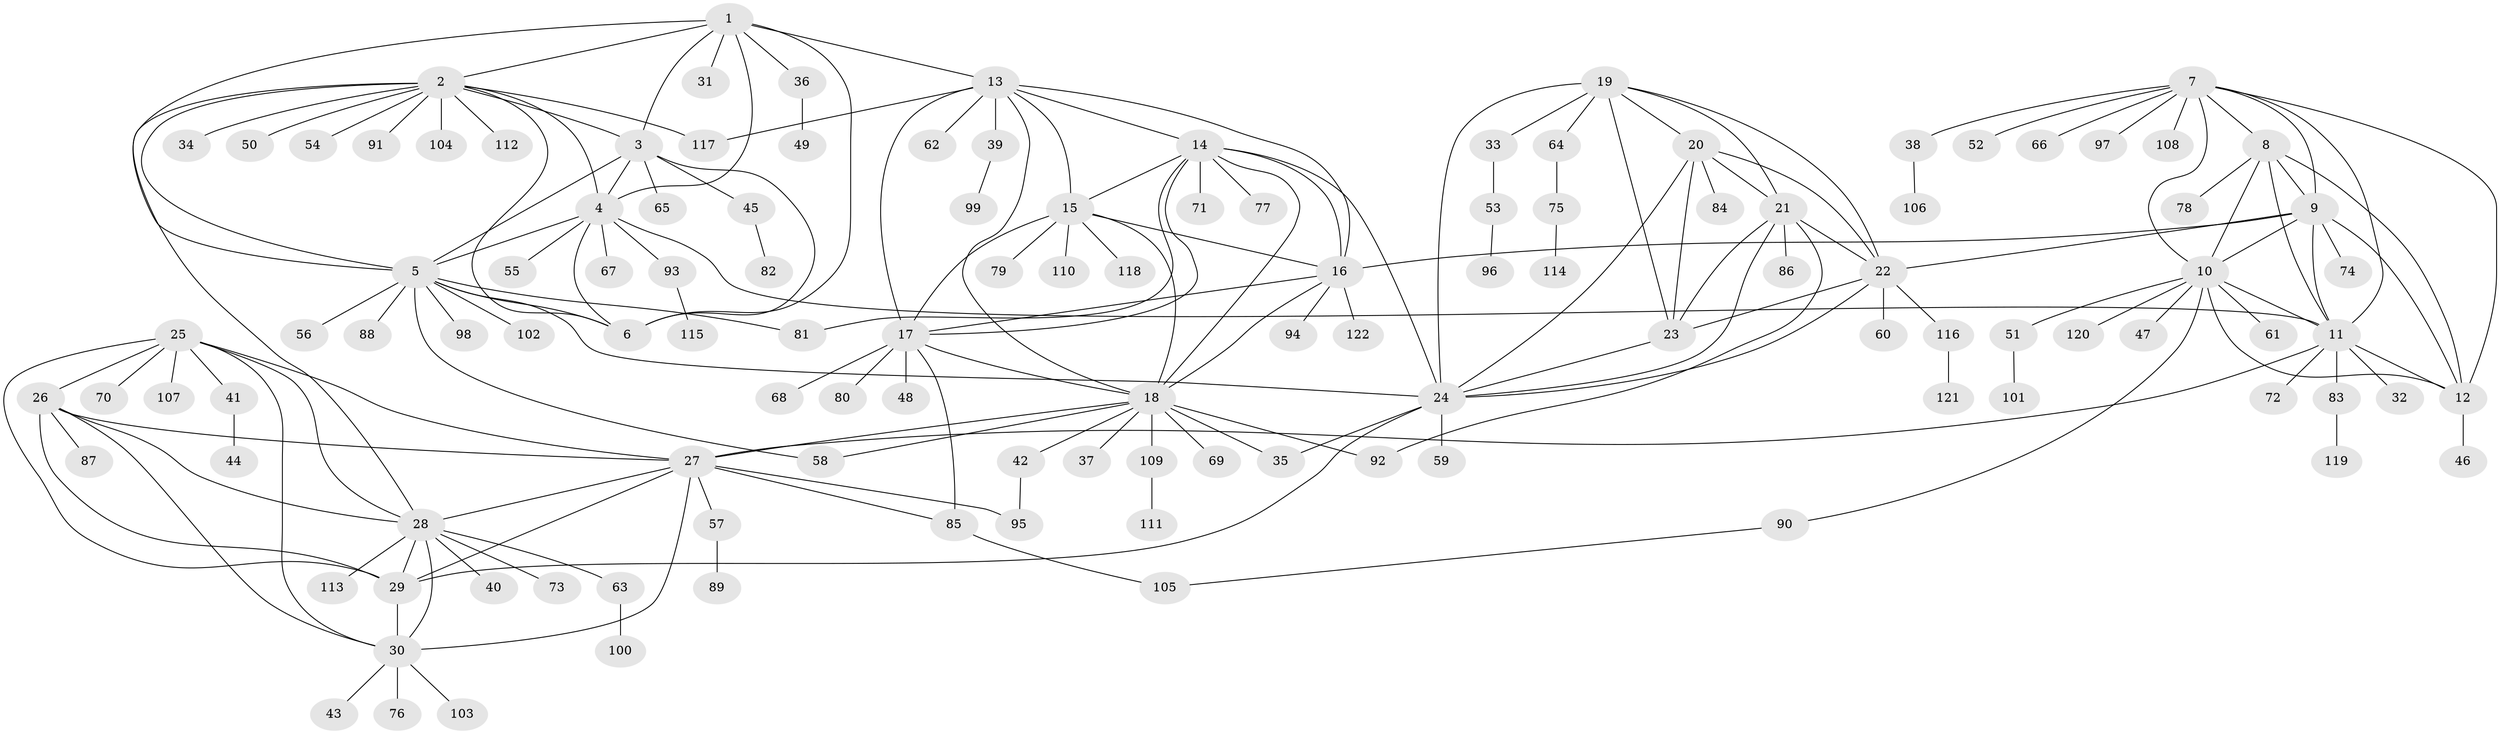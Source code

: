 // Generated by graph-tools (version 1.1) at 2025/02/03/09/25 03:02:43]
// undirected, 122 vertices, 185 edges
graph export_dot {
graph [start="1"]
  node [color=gray90,style=filled];
  1;
  2;
  3;
  4;
  5;
  6;
  7;
  8;
  9;
  10;
  11;
  12;
  13;
  14;
  15;
  16;
  17;
  18;
  19;
  20;
  21;
  22;
  23;
  24;
  25;
  26;
  27;
  28;
  29;
  30;
  31;
  32;
  33;
  34;
  35;
  36;
  37;
  38;
  39;
  40;
  41;
  42;
  43;
  44;
  45;
  46;
  47;
  48;
  49;
  50;
  51;
  52;
  53;
  54;
  55;
  56;
  57;
  58;
  59;
  60;
  61;
  62;
  63;
  64;
  65;
  66;
  67;
  68;
  69;
  70;
  71;
  72;
  73;
  74;
  75;
  76;
  77;
  78;
  79;
  80;
  81;
  82;
  83;
  84;
  85;
  86;
  87;
  88;
  89;
  90;
  91;
  92;
  93;
  94;
  95;
  96;
  97;
  98;
  99;
  100;
  101;
  102;
  103;
  104;
  105;
  106;
  107;
  108;
  109;
  110;
  111;
  112;
  113;
  114;
  115;
  116;
  117;
  118;
  119;
  120;
  121;
  122;
  1 -- 2;
  1 -- 3;
  1 -- 4;
  1 -- 5;
  1 -- 6;
  1 -- 13;
  1 -- 31;
  1 -- 36;
  2 -- 3;
  2 -- 4;
  2 -- 5;
  2 -- 6;
  2 -- 28;
  2 -- 34;
  2 -- 50;
  2 -- 54;
  2 -- 91;
  2 -- 104;
  2 -- 112;
  2 -- 117;
  3 -- 4;
  3 -- 5;
  3 -- 6;
  3 -- 45;
  3 -- 65;
  4 -- 5;
  4 -- 6;
  4 -- 11;
  4 -- 55;
  4 -- 67;
  4 -- 93;
  5 -- 6;
  5 -- 24;
  5 -- 56;
  5 -- 58;
  5 -- 81;
  5 -- 88;
  5 -- 98;
  5 -- 102;
  7 -- 8;
  7 -- 9;
  7 -- 10;
  7 -- 11;
  7 -- 12;
  7 -- 38;
  7 -- 52;
  7 -- 66;
  7 -- 97;
  7 -- 108;
  8 -- 9;
  8 -- 10;
  8 -- 11;
  8 -- 12;
  8 -- 78;
  9 -- 10;
  9 -- 11;
  9 -- 12;
  9 -- 16;
  9 -- 22;
  9 -- 74;
  10 -- 11;
  10 -- 12;
  10 -- 47;
  10 -- 51;
  10 -- 61;
  10 -- 90;
  10 -- 120;
  11 -- 12;
  11 -- 27;
  11 -- 32;
  11 -- 72;
  11 -- 83;
  12 -- 46;
  13 -- 14;
  13 -- 15;
  13 -- 16;
  13 -- 17;
  13 -- 18;
  13 -- 39;
  13 -- 62;
  13 -- 117;
  14 -- 15;
  14 -- 16;
  14 -- 17;
  14 -- 18;
  14 -- 24;
  14 -- 71;
  14 -- 77;
  14 -- 81;
  15 -- 16;
  15 -- 17;
  15 -- 18;
  15 -- 79;
  15 -- 110;
  15 -- 118;
  16 -- 17;
  16 -- 18;
  16 -- 94;
  16 -- 122;
  17 -- 18;
  17 -- 48;
  17 -- 68;
  17 -- 80;
  17 -- 85;
  18 -- 27;
  18 -- 35;
  18 -- 37;
  18 -- 42;
  18 -- 58;
  18 -- 69;
  18 -- 92;
  18 -- 109;
  19 -- 20;
  19 -- 21;
  19 -- 22;
  19 -- 23;
  19 -- 24;
  19 -- 33;
  19 -- 64;
  20 -- 21;
  20 -- 22;
  20 -- 23;
  20 -- 24;
  20 -- 84;
  21 -- 22;
  21 -- 23;
  21 -- 24;
  21 -- 86;
  21 -- 92;
  22 -- 23;
  22 -- 24;
  22 -- 60;
  22 -- 116;
  23 -- 24;
  24 -- 29;
  24 -- 35;
  24 -- 59;
  25 -- 26;
  25 -- 27;
  25 -- 28;
  25 -- 29;
  25 -- 30;
  25 -- 41;
  25 -- 70;
  25 -- 107;
  26 -- 27;
  26 -- 28;
  26 -- 29;
  26 -- 30;
  26 -- 87;
  27 -- 28;
  27 -- 29;
  27 -- 30;
  27 -- 57;
  27 -- 85;
  27 -- 95;
  28 -- 29;
  28 -- 30;
  28 -- 40;
  28 -- 63;
  28 -- 73;
  28 -- 113;
  29 -- 30;
  30 -- 43;
  30 -- 76;
  30 -- 103;
  33 -- 53;
  36 -- 49;
  38 -- 106;
  39 -- 99;
  41 -- 44;
  42 -- 95;
  45 -- 82;
  51 -- 101;
  53 -- 96;
  57 -- 89;
  63 -- 100;
  64 -- 75;
  75 -- 114;
  83 -- 119;
  85 -- 105;
  90 -- 105;
  93 -- 115;
  109 -- 111;
  116 -- 121;
}
